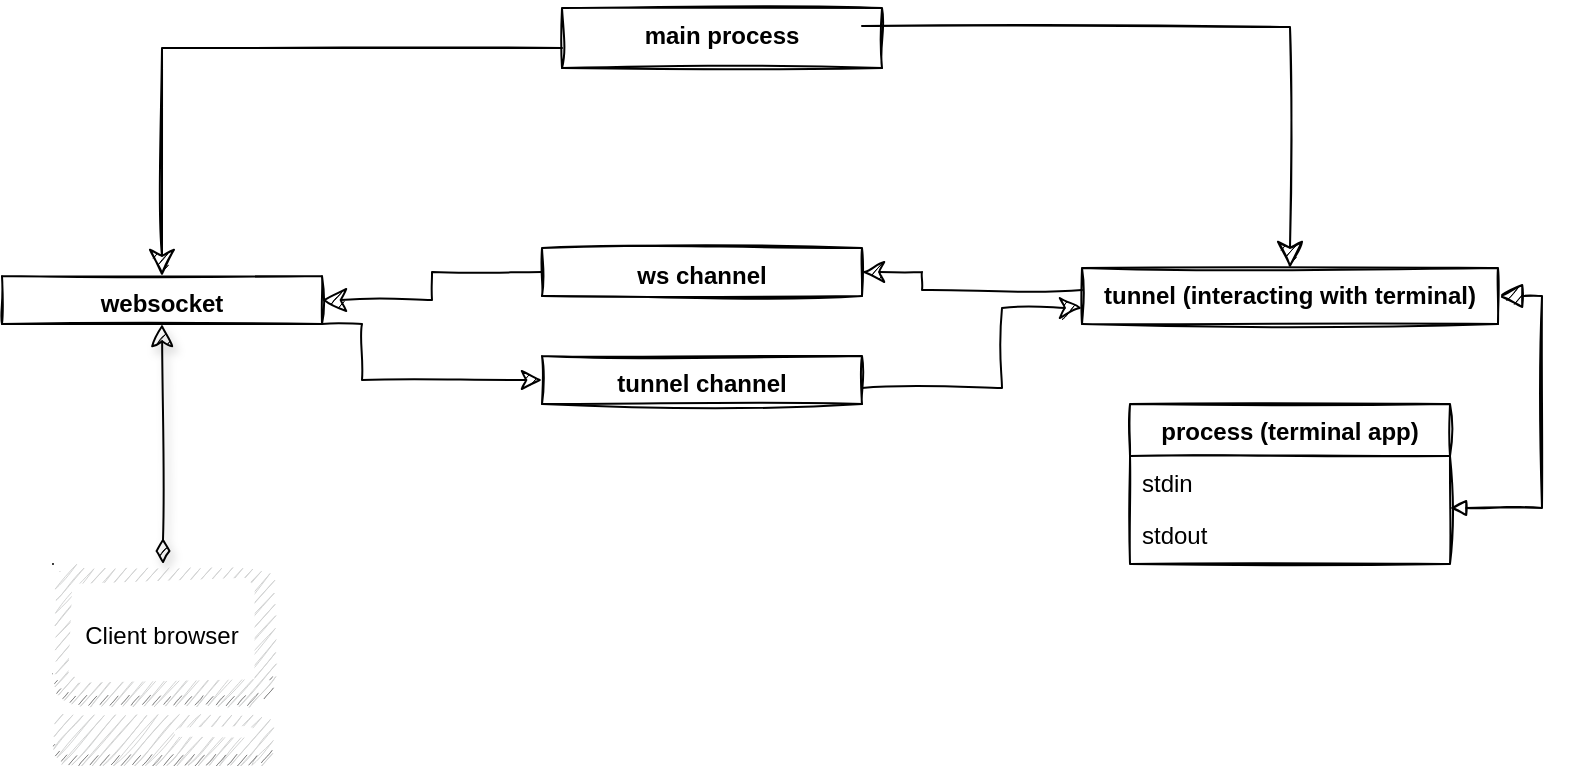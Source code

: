 <mxfile version="14.4.4" type="device"><diagram id="C5RBs43oDa-KdzZeNtuy" name="Page-1"><mxGraphModel dx="868" dy="491" grid="1" gridSize="10" guides="1" tooltips="1" connect="1" arrows="1" fold="1" page="1" pageScale="1" pageWidth="827" pageHeight="1169" math="0" shadow="0"><root><mxCell id="WIyWlLk6GJQsqaUBKTNV-0"/><mxCell id="WIyWlLk6GJQsqaUBKTNV-1" parent="WIyWlLk6GJQsqaUBKTNV-0"/><mxCell id="cRPkp6OQNeo09NE79L-d-18" style="edgeStyle=orthogonalEdgeStyle;rounded=0;sketch=1;disableMultiStroke=1;orthogonalLoop=1;jettySize=auto;html=1;endFill=1;endSize=8;exitX=1;exitY=1;exitDx=0;exitDy=0;entryX=0;entryY=0.5;entryDx=0;entryDy=0;" edge="1" parent="WIyWlLk6GJQsqaUBKTNV-1" source="zkfFHV4jXpPFQw0GAbJ--0" target="cRPkp6OQNeo09NE79L-d-16"><mxGeometry relative="1" as="geometry"><mxPoint x="260" y="242" as="targetPoint"/><Array as="points"><mxPoint x="210" y="208"/><mxPoint x="210" y="236"/></Array></mxGeometry></mxCell><mxCell id="zkfFHV4jXpPFQw0GAbJ--0" value="websocket " style="swimlane;fontStyle=1;align=center;verticalAlign=top;childLayout=stackLayout;horizontal=1;startSize=26;horizontalStack=0;resizeParent=1;resizeLast=0;collapsible=1;marginBottom=0;rounded=0;shadow=0;strokeWidth=1;sketch=1;" parent="WIyWlLk6GJQsqaUBKTNV-1" vertex="1"><mxGeometry x="30" y="184" width="160" height="24" as="geometry"><mxRectangle x="230" y="140" width="160" height="26" as="alternateBounds"/></mxGeometry></mxCell><mxCell id="zkfFHV4jXpPFQw0GAbJ--6" value="process (terminal app)" style="swimlane;fontStyle=1;align=center;verticalAlign=top;childLayout=stackLayout;horizontal=1;startSize=26;horizontalStack=0;resizeParent=1;resizeLast=0;collapsible=1;marginBottom=0;rounded=0;shadow=0;strokeWidth=1;sketch=1;" parent="WIyWlLk6GJQsqaUBKTNV-1" vertex="1"><mxGeometry x="594" y="248" width="160" height="80" as="geometry"><mxRectangle x="130" y="380" width="160" height="26" as="alternateBounds"/></mxGeometry></mxCell><mxCell id="zkfFHV4jXpPFQw0GAbJ--7" value="stdin" style="text;align=left;verticalAlign=top;spacingLeft=4;spacingRight=4;overflow=hidden;rotatable=0;points=[[0,0.5],[1,0.5]];portConstraint=eastwest;sketch=1;" parent="zkfFHV4jXpPFQw0GAbJ--6" vertex="1"><mxGeometry y="26" width="160" height="26" as="geometry"/></mxCell><mxCell id="zkfFHV4jXpPFQw0GAbJ--8" value="stdout" style="text;align=left;verticalAlign=top;spacingLeft=4;spacingRight=4;overflow=hidden;rotatable=0;points=[[0,0.5],[1,0.5]];portConstraint=eastwest;rounded=0;shadow=0;html=0;sketch=1;" parent="zkfFHV4jXpPFQw0GAbJ--6" vertex="1"><mxGeometry y="52" width="160" height="26" as="geometry"/></mxCell><mxCell id="zkfFHV4jXpPFQw0GAbJ--12" value="" style="endArrow=block;endSize=10;endFill=1;shadow=0;strokeWidth=1;rounded=0;edgeStyle=elbowEdgeStyle;elbow=vertical;noJump=0;orthogonalLoop=0;flowAnimation=1;backgroundOutline=0;sketch=1;jumpStyle=none;startArrow=block;startFill=0;" parent="WIyWlLk6GJQsqaUBKTNV-1" source="zkfFHV4jXpPFQw0GAbJ--6" target="zkfFHV4jXpPFQw0GAbJ--17" edge="1"><mxGeometry width="160" relative="1" as="geometry"><mxPoint x="200" y="203" as="sourcePoint"/><mxPoint x="778" y="191" as="targetPoint"/><Array as="points"><mxPoint x="800" y="300"/><mxPoint x="490" y="310"/><mxPoint x="410" y="185"/><mxPoint x="440" y="270"/><mxPoint x="410" y="380"/></Array></mxGeometry></mxCell><mxCell id="zkfFHV4jXpPFQw0GAbJ--17" value="tunnel (interacting with terminal)" style="swimlane;fontStyle=1;align=center;verticalAlign=top;childLayout=stackLayout;horizontal=1;startSize=28;horizontalStack=0;resizeParent=1;resizeLast=0;collapsible=1;marginBottom=0;rounded=0;shadow=0;strokeWidth=1;sketch=1;" parent="WIyWlLk6GJQsqaUBKTNV-1" vertex="1"><mxGeometry x="570" y="180" width="208" height="28" as="geometry"><mxRectangle x="560" y="130" width="160" height="26" as="alternateBounds"/></mxGeometry></mxCell><mxCell id="cRPkp6OQNeo09NE79L-d-8" style="edgeStyle=orthogonalEdgeStyle;rounded=0;orthogonalLoop=1;jettySize=auto;html=1;entryX=0.5;entryY=0;entryDx=0;entryDy=0;sketch=1;endSize=11;" edge="1" parent="WIyWlLk6GJQsqaUBKTNV-1" source="cRPkp6OQNeo09NE79L-d-1" target="zkfFHV4jXpPFQw0GAbJ--0"><mxGeometry relative="1" as="geometry"><Array as="points"><mxPoint x="110" y="70"/></Array></mxGeometry></mxCell><mxCell id="cRPkp6OQNeo09NE79L-d-1" value="main process&#xA;" style="swimlane;fontStyle=1;align=center;verticalAlign=top;childLayout=stackLayout;horizontal=1;startSize=60;horizontalStack=0;resizeParent=1;resizeLast=0;collapsible=1;marginBottom=0;rounded=0;shadow=0;strokeWidth=1;sketch=1;" vertex="1" parent="WIyWlLk6GJQsqaUBKTNV-1"><mxGeometry x="310" y="50" width="160" height="30" as="geometry"><mxRectangle x="230" y="140" width="160" height="26" as="alternateBounds"/></mxGeometry></mxCell><mxCell id="cRPkp6OQNeo09NE79L-d-9" style="edgeStyle=orthogonalEdgeStyle;rounded=0;orthogonalLoop=1;jettySize=auto;html=1;sketch=1;endSize=11;" edge="1" parent="WIyWlLk6GJQsqaUBKTNV-1" target="zkfFHV4jXpPFQw0GAbJ--17"><mxGeometry relative="1" as="geometry"><mxPoint x="460" y="59" as="sourcePoint"/></mxGeometry></mxCell><mxCell id="cRPkp6OQNeo09NE79L-d-17" style="edgeStyle=orthogonalEdgeStyle;rounded=0;sketch=1;disableMultiStroke=1;orthogonalLoop=1;jettySize=auto;html=1;endFill=1;startArrow=none;startFill=0;jumpSize=6;endSize=10;" edge="1" parent="WIyWlLk6GJQsqaUBKTNV-1" source="cRPkp6OQNeo09NE79L-d-11" target="zkfFHV4jXpPFQw0GAbJ--0"><mxGeometry relative="1" as="geometry"><mxPoint x="190" y="205" as="targetPoint"/></mxGeometry></mxCell><mxCell id="cRPkp6OQNeo09NE79L-d-11" value="ws channel" style="swimlane;fontStyle=1;align=center;verticalAlign=top;childLayout=stackLayout;horizontal=1;startSize=34;horizontalStack=0;resizeParent=1;resizeLast=0;collapsible=1;marginBottom=0;rounded=0;shadow=0;strokeWidth=1;sketch=1;" vertex="1" parent="WIyWlLk6GJQsqaUBKTNV-1"><mxGeometry x="300" y="170" width="160" height="24" as="geometry"><mxRectangle x="230" y="140" width="160" height="26" as="alternateBounds"/></mxGeometry></mxCell><mxCell id="cRPkp6OQNeo09NE79L-d-21" style="edgeStyle=orthogonalEdgeStyle;rounded=0;sketch=1;disableMultiStroke=1;orthogonalLoop=1;jettySize=auto;html=1;endFill=1;endSize=9;" edge="1" parent="WIyWlLk6GJQsqaUBKTNV-1" source="cRPkp6OQNeo09NE79L-d-16"><mxGeometry relative="1" as="geometry"><mxPoint x="570" y="200" as="targetPoint"/><Array as="points"><mxPoint x="530" y="240"/><mxPoint x="530" y="200"/></Array></mxGeometry></mxCell><mxCell id="cRPkp6OQNeo09NE79L-d-16" value="tunnel channel" style="swimlane;fontStyle=1;align=center;verticalAlign=top;childLayout=stackLayout;horizontal=1;startSize=34;horizontalStack=0;resizeParent=1;resizeLast=0;collapsible=1;marginBottom=0;rounded=0;shadow=0;strokeWidth=1;sketch=1;" vertex="1" parent="WIyWlLk6GJQsqaUBKTNV-1"><mxGeometry x="300" y="224" width="160" height="24" as="geometry"><mxRectangle x="230" y="140" width="160" height="26" as="alternateBounds"/></mxGeometry></mxCell><mxCell id="cRPkp6OQNeo09NE79L-d-19" style="edgeStyle=orthogonalEdgeStyle;rounded=0;sketch=1;disableMultiStroke=1;orthogonalLoop=1;jettySize=auto;html=1;endFill=1;exitX=0;exitY=0.5;exitDx=0;exitDy=0;entryX=1;entryY=0.5;entryDx=0;entryDy=0;endSize=9;" edge="1" parent="WIyWlLk6GJQsqaUBKTNV-1" target="cRPkp6OQNeo09NE79L-d-11"><mxGeometry relative="1" as="geometry"><mxPoint x="570" y="191" as="sourcePoint"/><mxPoint x="500" y="191" as="targetPoint"/><Array as="points"><mxPoint x="490" y="191"/><mxPoint x="490" y="182"/></Array></mxGeometry></mxCell><mxCell id="cRPkp6OQNeo09NE79L-d-24" style="edgeStyle=orthogonalEdgeStyle;curved=1;rounded=1;sketch=1;disableMultiStroke=1;jumpStyle=none;jumpSize=6;orthogonalLoop=1;jettySize=auto;html=1;entryX=0.5;entryY=1;entryDx=0;entryDy=0;shadow=1;startArrow=diamondThin;startFill=1;endFill=1;endSize=9;startSize=10;" edge="1" parent="WIyWlLk6GJQsqaUBKTNV-1" source="cRPkp6OQNeo09NE79L-d-23" target="zkfFHV4jXpPFQw0GAbJ--0"><mxGeometry relative="1" as="geometry"/></mxCell><mxCell id="cRPkp6OQNeo09NE79L-d-27" value="" style="group" vertex="1" connectable="0" parent="WIyWlLk6GJQsqaUBKTNV-1"><mxGeometry x="54.5" y="328" width="111" height="100" as="geometry"/></mxCell><mxCell id="cRPkp6OQNeo09NE79L-d-23" value="" style="outlineConnect=0;dashed=0;verticalLabelPosition=bottom;verticalAlign=top;align=center;html=1;shape=mxgraph.aws3.management_console;fillColor=#D2D3D3;gradientColor=none;sketch=1;" vertex="1" parent="cRPkp6OQNeo09NE79L-d-27"><mxGeometry x="1" width="110" height="100" as="geometry"/></mxCell><mxCell id="cRPkp6OQNeo09NE79L-d-26" value="Client browser" style="text;html=1;strokeColor=none;fillColor=none;align=center;verticalAlign=middle;whiteSpace=wrap;rounded=0;sketch=1;" vertex="1" parent="cRPkp6OQNeo09NE79L-d-27"><mxGeometry y="26" width="110" height="20" as="geometry"/></mxCell></root></mxGraphModel></diagram></mxfile>